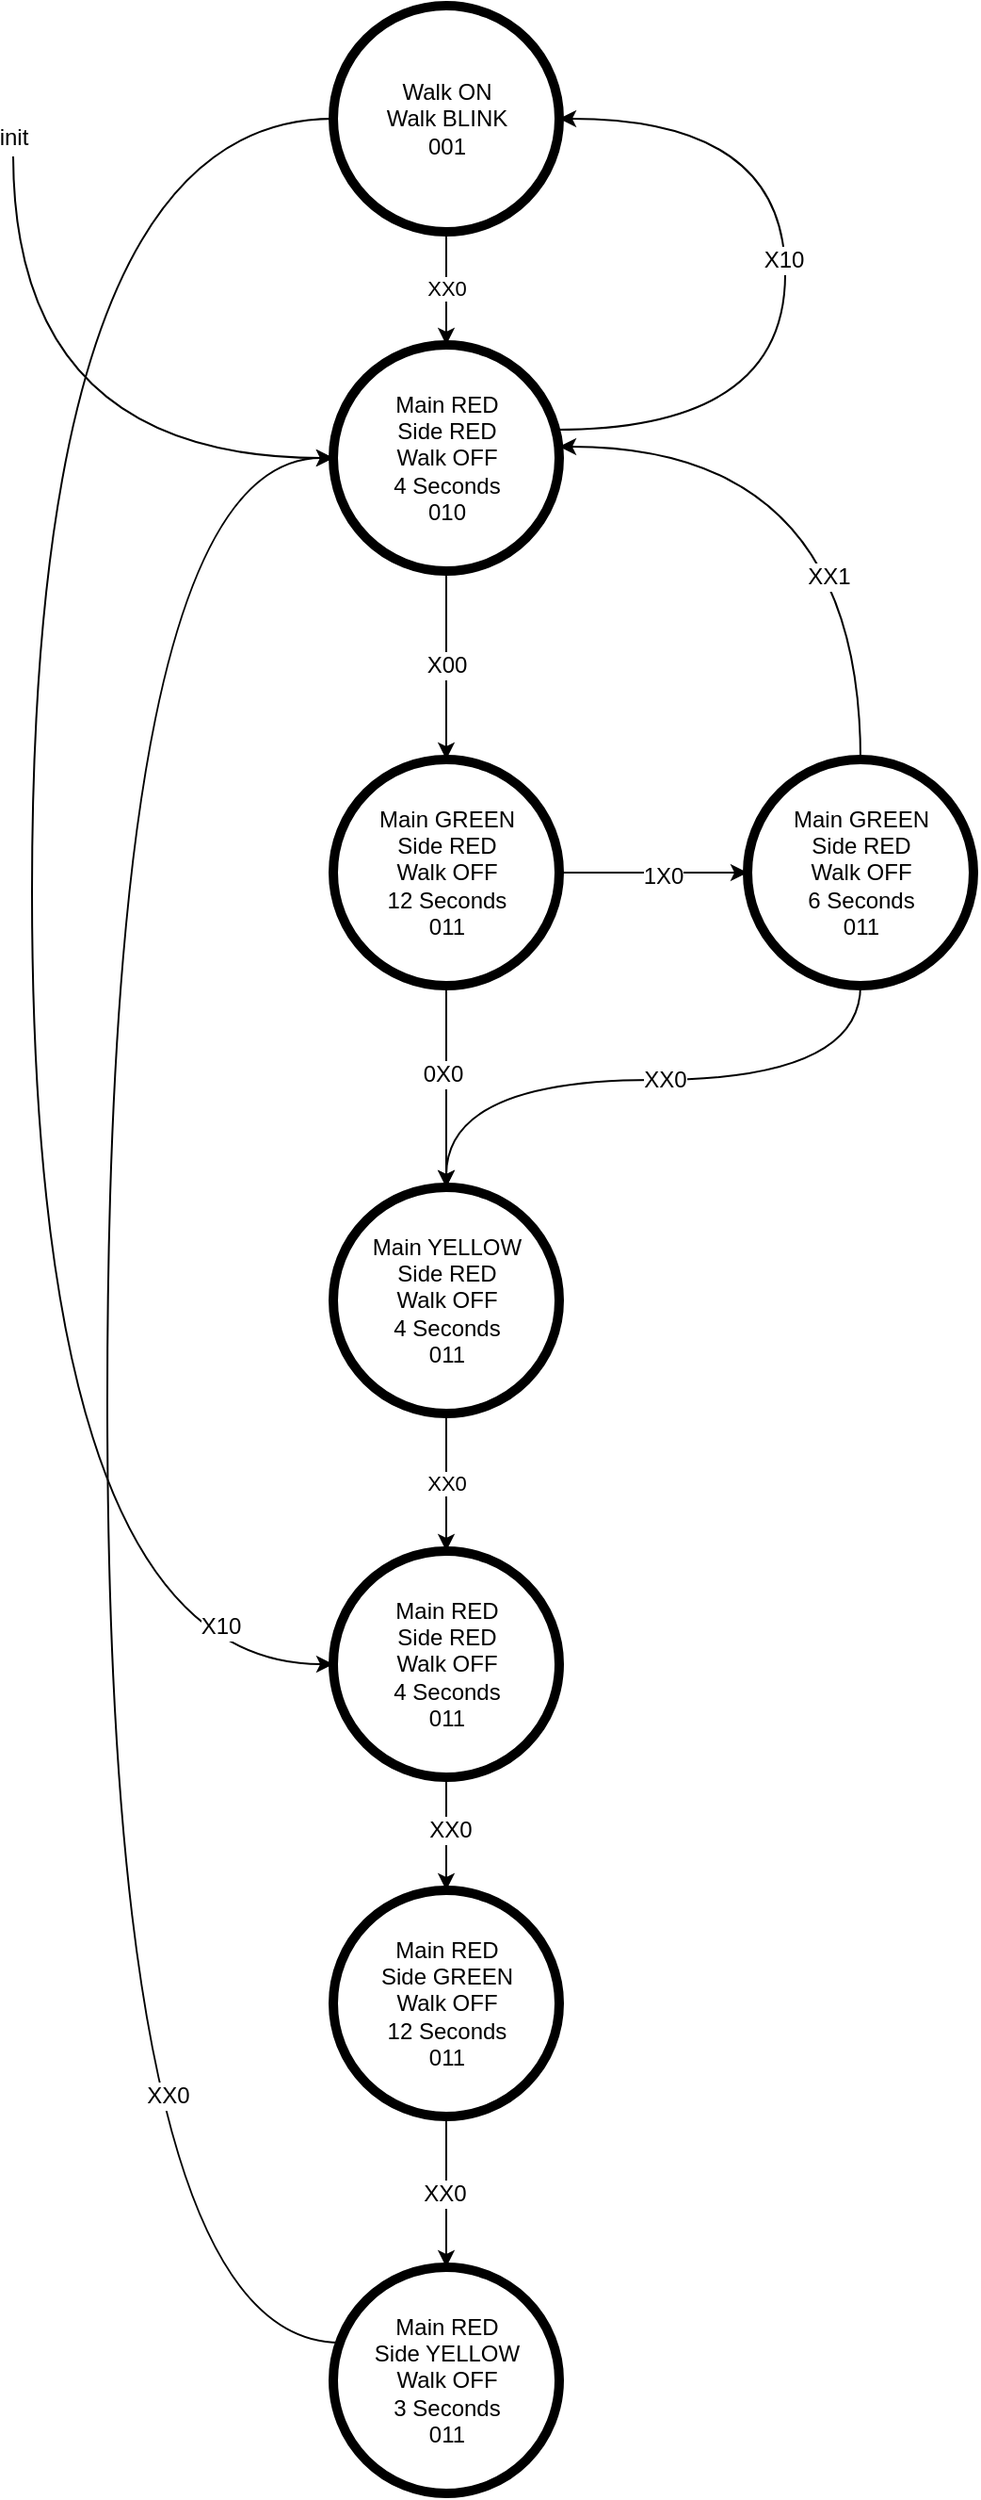 <mxfile version="10.6.5" type="device"><diagram id="Kzt7BjHPuO_U1SiSOXdb" name="Page-1"><mxGraphModel dx="1398" dy="775" grid="1" gridSize="10" guides="1" tooltips="1" connect="1" arrows="1" fold="1" page="1" pageScale="1" pageWidth="1169" pageHeight="827" math="0" shadow="0"><root><mxCell id="0"/><mxCell id="1" parent="0"/><mxCell id="mpvFCN-ZAyA0rQf-331o-5" value="XX0" style="edgeStyle=orthogonalEdgeStyle;rounded=0;orthogonalLoop=1;jettySize=auto;html=1;" edge="1" parent="1" source="mpvFCN-ZAyA0rQf-331o-2" target="mpvFCN-ZAyA0rQf-331o-4"><mxGeometry relative="1" as="geometry"/></mxCell><mxCell id="mpvFCN-ZAyA0rQf-331o-2" value="Walk ON&lt;br&gt;Walk BLINK&lt;br&gt;001&lt;br&gt;" style="shape=ellipse;html=1;dashed=0;whitespace=wrap;aspect=fixed;strokeWidth=5;perimeter=ellipsePerimeter;" vertex="1" parent="1"><mxGeometry x="400" y="200" width="120" height="120" as="geometry"/></mxCell><mxCell id="mpvFCN-ZAyA0rQf-331o-7" style="edgeStyle=orthogonalEdgeStyle;curved=1;orthogonalLoop=1;jettySize=auto;html=1;entryX=1;entryY=0.5;entryDx=0;entryDy=0;" edge="1" parent="1" source="mpvFCN-ZAyA0rQf-331o-4" target="mpvFCN-ZAyA0rQf-331o-2"><mxGeometry relative="1" as="geometry"><Array as="points"><mxPoint x="640" y="425"/><mxPoint x="640" y="260"/></Array></mxGeometry></mxCell><mxCell id="mpvFCN-ZAyA0rQf-331o-8" value="X10" style="text;html=1;resizable=0;points=[];align=center;verticalAlign=middle;labelBackgroundColor=#ffffff;" vertex="1" connectable="0" parent="mpvFCN-ZAyA0rQf-331o-7"><mxGeometry x="0.043" y="1" relative="1" as="geometry"><mxPoint as="offset"/></mxGeometry></mxCell><mxCell id="mpvFCN-ZAyA0rQf-331o-10" style="edgeStyle=orthogonalEdgeStyle;curved=1;orthogonalLoop=1;jettySize=auto;html=1;exitX=0.5;exitY=1;exitDx=0;exitDy=0;entryX=0.5;entryY=0;entryDx=0;entryDy=0;" edge="1" parent="1" source="mpvFCN-ZAyA0rQf-331o-4" target="mpvFCN-ZAyA0rQf-331o-9"><mxGeometry relative="1" as="geometry"/></mxCell><mxCell id="mpvFCN-ZAyA0rQf-331o-11" value="X00" style="text;html=1;resizable=0;points=[];align=center;verticalAlign=middle;labelBackgroundColor=#ffffff;" vertex="1" connectable="0" parent="mpvFCN-ZAyA0rQf-331o-10"><mxGeometry relative="1" as="geometry"><mxPoint as="offset"/></mxGeometry></mxCell><mxCell id="mpvFCN-ZAyA0rQf-331o-44" style="edgeStyle=orthogonalEdgeStyle;curved=1;orthogonalLoop=1;jettySize=auto;html=1;startArrow=classic;startFill=1;endArrow=none;endFill=0;" edge="1" parent="1" source="mpvFCN-ZAyA0rQf-331o-4"><mxGeometry relative="1" as="geometry"><mxPoint x="230" y="280" as="targetPoint"/></mxGeometry></mxCell><mxCell id="mpvFCN-ZAyA0rQf-331o-45" value="init" style="text;html=1;resizable=0;points=[];align=center;verticalAlign=middle;labelBackgroundColor=#ffffff;" vertex="1" connectable="0" parent="mpvFCN-ZAyA0rQf-331o-44"><mxGeometry x="0.558" y="-10" relative="1" as="geometry"><mxPoint x="-10" y="-83" as="offset"/></mxGeometry></mxCell><mxCell id="mpvFCN-ZAyA0rQf-331o-4" value="Main RED&lt;br&gt;Side RED&lt;br&gt;Walk OFF&lt;br&gt;4 Seconds&lt;br&gt;010&lt;br&gt;" style="shape=ellipse;html=1;dashed=0;whitespace=wrap;aspect=fixed;strokeWidth=5;perimeter=ellipsePerimeter;" vertex="1" parent="1"><mxGeometry x="400" y="380" width="120" height="120" as="geometry"/></mxCell><mxCell id="mpvFCN-ZAyA0rQf-331o-13" style="edgeStyle=orthogonalEdgeStyle;curved=1;orthogonalLoop=1;jettySize=auto;html=1;exitX=1;exitY=0.5;exitDx=0;exitDy=0;entryX=0;entryY=0.5;entryDx=0;entryDy=0;" edge="1" parent="1" source="mpvFCN-ZAyA0rQf-331o-9" target="mpvFCN-ZAyA0rQf-331o-12"><mxGeometry relative="1" as="geometry"/></mxCell><mxCell id="mpvFCN-ZAyA0rQf-331o-14" value="1X0" style="text;html=1;resizable=0;points=[];align=center;verticalAlign=middle;labelBackgroundColor=#ffffff;" vertex="1" connectable="0" parent="mpvFCN-ZAyA0rQf-331o-13"><mxGeometry x="0.1" y="-2" relative="1" as="geometry"><mxPoint as="offset"/></mxGeometry></mxCell><mxCell id="mpvFCN-ZAyA0rQf-331o-17" style="edgeStyle=orthogonalEdgeStyle;curved=1;orthogonalLoop=1;jettySize=auto;html=1;entryX=0.5;entryY=0;entryDx=0;entryDy=0;" edge="1" parent="1" source="mpvFCN-ZAyA0rQf-331o-9" target="mpvFCN-ZAyA0rQf-331o-15"><mxGeometry relative="1" as="geometry"/></mxCell><mxCell id="mpvFCN-ZAyA0rQf-331o-19" value="0X0" style="text;html=1;resizable=0;points=[];align=center;verticalAlign=middle;labelBackgroundColor=#ffffff;" vertex="1" connectable="0" parent="mpvFCN-ZAyA0rQf-331o-17"><mxGeometry x="-0.121" y="-2" relative="1" as="geometry"><mxPoint as="offset"/></mxGeometry></mxCell><mxCell id="mpvFCN-ZAyA0rQf-331o-9" value="Main GREEN&lt;br&gt;Side RED&lt;br&gt;Walk OFF&lt;br&gt;12 Seconds&lt;br&gt;011&lt;br&gt;" style="shape=ellipse;html=1;dashed=0;whitespace=wrap;aspect=fixed;strokeWidth=5;perimeter=ellipsePerimeter;" vertex="1" parent="1"><mxGeometry x="400" y="600" width="120" height="120" as="geometry"/></mxCell><mxCell id="mpvFCN-ZAyA0rQf-331o-18" style="edgeStyle=orthogonalEdgeStyle;curved=1;orthogonalLoop=1;jettySize=auto;html=1;entryX=0.5;entryY=0;entryDx=0;entryDy=0;" edge="1" parent="1" source="mpvFCN-ZAyA0rQf-331o-12" target="mpvFCN-ZAyA0rQf-331o-15"><mxGeometry relative="1" as="geometry"><Array as="points"><mxPoint x="680" y="770"/><mxPoint x="460" y="770"/></Array></mxGeometry></mxCell><mxCell id="mpvFCN-ZAyA0rQf-331o-20" value="XX0" style="text;html=1;resizable=0;points=[];align=center;verticalAlign=middle;labelBackgroundColor=#ffffff;" vertex="1" connectable="0" parent="mpvFCN-ZAyA0rQf-331o-18"><mxGeometry x="-0.058" relative="1" as="geometry"><mxPoint as="offset"/></mxGeometry></mxCell><mxCell id="mpvFCN-ZAyA0rQf-331o-41" style="edgeStyle=orthogonalEdgeStyle;curved=1;orthogonalLoop=1;jettySize=auto;html=1;exitX=0.5;exitY=0;exitDx=0;exitDy=0;entryX=1;entryY=0.45;entryDx=0;entryDy=0;entryPerimeter=0;" edge="1" parent="1" source="mpvFCN-ZAyA0rQf-331o-12" target="mpvFCN-ZAyA0rQf-331o-4"><mxGeometry relative="1" as="geometry"/></mxCell><mxCell id="mpvFCN-ZAyA0rQf-331o-42" value="XX1" style="text;html=1;resizable=0;points=[];align=center;verticalAlign=middle;labelBackgroundColor=#ffffff;" vertex="1" connectable="0" parent="mpvFCN-ZAyA0rQf-331o-41"><mxGeometry x="-0.405" y="17" relative="1" as="geometry"><mxPoint as="offset"/></mxGeometry></mxCell><mxCell id="mpvFCN-ZAyA0rQf-331o-12" value="Main GREEN&lt;br&gt;Side RED&lt;br&gt;Walk OFF&lt;br&gt;6 Seconds&lt;br&gt;011&lt;br&gt;" style="shape=ellipse;html=1;dashed=0;whitespace=wrap;aspect=fixed;strokeWidth=5;perimeter=ellipsePerimeter;" vertex="1" parent="1"><mxGeometry x="620" y="600" width="120" height="120" as="geometry"/></mxCell><mxCell id="mpvFCN-ZAyA0rQf-331o-22" value="XX0" style="edgeStyle=orthogonalEdgeStyle;curved=1;orthogonalLoop=1;jettySize=auto;html=1;exitX=0.5;exitY=1;exitDx=0;exitDy=0;" edge="1" parent="1" source="mpvFCN-ZAyA0rQf-331o-15" target="mpvFCN-ZAyA0rQf-331o-21"><mxGeometry relative="1" as="geometry"/></mxCell><mxCell id="mpvFCN-ZAyA0rQf-331o-15" value="Main YELLOW&lt;br&gt;Side RED&lt;br&gt;Walk OFF&lt;br&gt;4 Seconds&lt;br&gt;011&lt;br&gt;" style="shape=ellipse;html=1;dashed=0;whitespace=wrap;aspect=fixed;strokeWidth=5;perimeter=ellipsePerimeter;" vertex="1" parent="1"><mxGeometry x="400" y="827" width="120" height="120" as="geometry"/></mxCell><mxCell id="mpvFCN-ZAyA0rQf-331o-36" style="edgeStyle=orthogonalEdgeStyle;curved=1;orthogonalLoop=1;jettySize=auto;html=1;" edge="1" parent="1" source="mpvFCN-ZAyA0rQf-331o-21" target="mpvFCN-ZAyA0rQf-331o-35"><mxGeometry relative="1" as="geometry"/></mxCell><mxCell id="mpvFCN-ZAyA0rQf-331o-38" value="XX0" style="text;html=1;resizable=0;points=[];align=center;verticalAlign=middle;labelBackgroundColor=#ffffff;" vertex="1" connectable="0" parent="mpvFCN-ZAyA0rQf-331o-36"><mxGeometry x="-0.067" y="2" relative="1" as="geometry"><mxPoint as="offset"/></mxGeometry></mxCell><mxCell id="mpvFCN-ZAyA0rQf-331o-46" style="edgeStyle=orthogonalEdgeStyle;curved=1;orthogonalLoop=1;jettySize=auto;html=1;entryX=0;entryY=0.5;entryDx=0;entryDy=0;startArrow=classic;startFill=1;endArrow=none;endFill=0;" edge="1" parent="1" source="mpvFCN-ZAyA0rQf-331o-21" target="mpvFCN-ZAyA0rQf-331o-2"><mxGeometry relative="1" as="geometry"><Array as="points"><mxPoint x="240" y="1080"/><mxPoint x="240" y="260"/></Array></mxGeometry></mxCell><mxCell id="mpvFCN-ZAyA0rQf-331o-47" value="X10" style="text;html=1;resizable=0;points=[];align=center;verticalAlign=middle;labelBackgroundColor=#ffffff;" vertex="1" connectable="0" parent="mpvFCN-ZAyA0rQf-331o-46"><mxGeometry x="-0.907" y="-6" relative="1" as="geometry"><mxPoint x="-7" y="-14" as="offset"/></mxGeometry></mxCell><mxCell id="mpvFCN-ZAyA0rQf-331o-21" value="Main RED&lt;br&gt;Side RED&lt;br&gt;Walk OFF&lt;br&gt;4 Seconds&lt;br&gt;011&lt;br&gt;" style="shape=ellipse;html=1;dashed=0;whitespace=wrap;aspect=fixed;strokeWidth=5;perimeter=ellipsePerimeter;" vertex="1" parent="1"><mxGeometry x="400" y="1020" width="120" height="120" as="geometry"/></mxCell><mxCell id="mpvFCN-ZAyA0rQf-331o-26" style="edgeStyle=orthogonalEdgeStyle;curved=1;orthogonalLoop=1;jettySize=auto;html=1;entryX=0;entryY=0.5;entryDx=0;entryDy=0;" edge="1" parent="1" source="mpvFCN-ZAyA0rQf-331o-23" target="mpvFCN-ZAyA0rQf-331o-4"><mxGeometry relative="1" as="geometry"><mxPoint x="270" y="580" as="targetPoint"/><Array as="points"><mxPoint x="280" y="1440"/><mxPoint x="280" y="440"/></Array></mxGeometry></mxCell><mxCell id="mpvFCN-ZAyA0rQf-331o-27" value="XX0" style="text;html=1;resizable=0;points=[];align=center;verticalAlign=middle;labelBackgroundColor=#ffffff;" vertex="1" connectable="0" parent="mpvFCN-ZAyA0rQf-331o-26"><mxGeometry x="-0.591" y="-32" relative="1" as="geometry"><mxPoint as="offset"/></mxGeometry></mxCell><mxCell id="mpvFCN-ZAyA0rQf-331o-23" value="Main RED&lt;br&gt;Side YELLOW&lt;br&gt;Walk OFF&lt;br&gt;3 Seconds&lt;br&gt;011&lt;br&gt;" style="shape=ellipse;html=1;dashed=0;whitespace=wrap;aspect=fixed;strokeWidth=5;perimeter=ellipsePerimeter;" vertex="1" parent="1"><mxGeometry x="400" y="1400" width="120" height="120" as="geometry"/></mxCell><mxCell id="mpvFCN-ZAyA0rQf-331o-37" style="edgeStyle=orthogonalEdgeStyle;curved=1;orthogonalLoop=1;jettySize=auto;html=1;" edge="1" parent="1" source="mpvFCN-ZAyA0rQf-331o-35" target="mpvFCN-ZAyA0rQf-331o-23"><mxGeometry relative="1" as="geometry"/></mxCell><mxCell id="mpvFCN-ZAyA0rQf-331o-39" value="XX0" style="text;html=1;resizable=0;points=[];align=center;verticalAlign=middle;labelBackgroundColor=#ffffff;" vertex="1" connectable="0" parent="mpvFCN-ZAyA0rQf-331o-37"><mxGeometry x="0.025" y="-1" relative="1" as="geometry"><mxPoint as="offset"/></mxGeometry></mxCell><mxCell id="mpvFCN-ZAyA0rQf-331o-35" value="Main RED&lt;br&gt;Side GREEN&lt;br&gt;Walk OFF&lt;br&gt;12 Seconds&lt;br&gt;011&lt;br&gt;" style="shape=ellipse;html=1;dashed=0;whitespace=wrap;aspect=fixed;strokeWidth=5;perimeter=ellipsePerimeter;" vertex="1" parent="1"><mxGeometry x="400" y="1200" width="120" height="120" as="geometry"/></mxCell></root></mxGraphModel></diagram></mxfile>